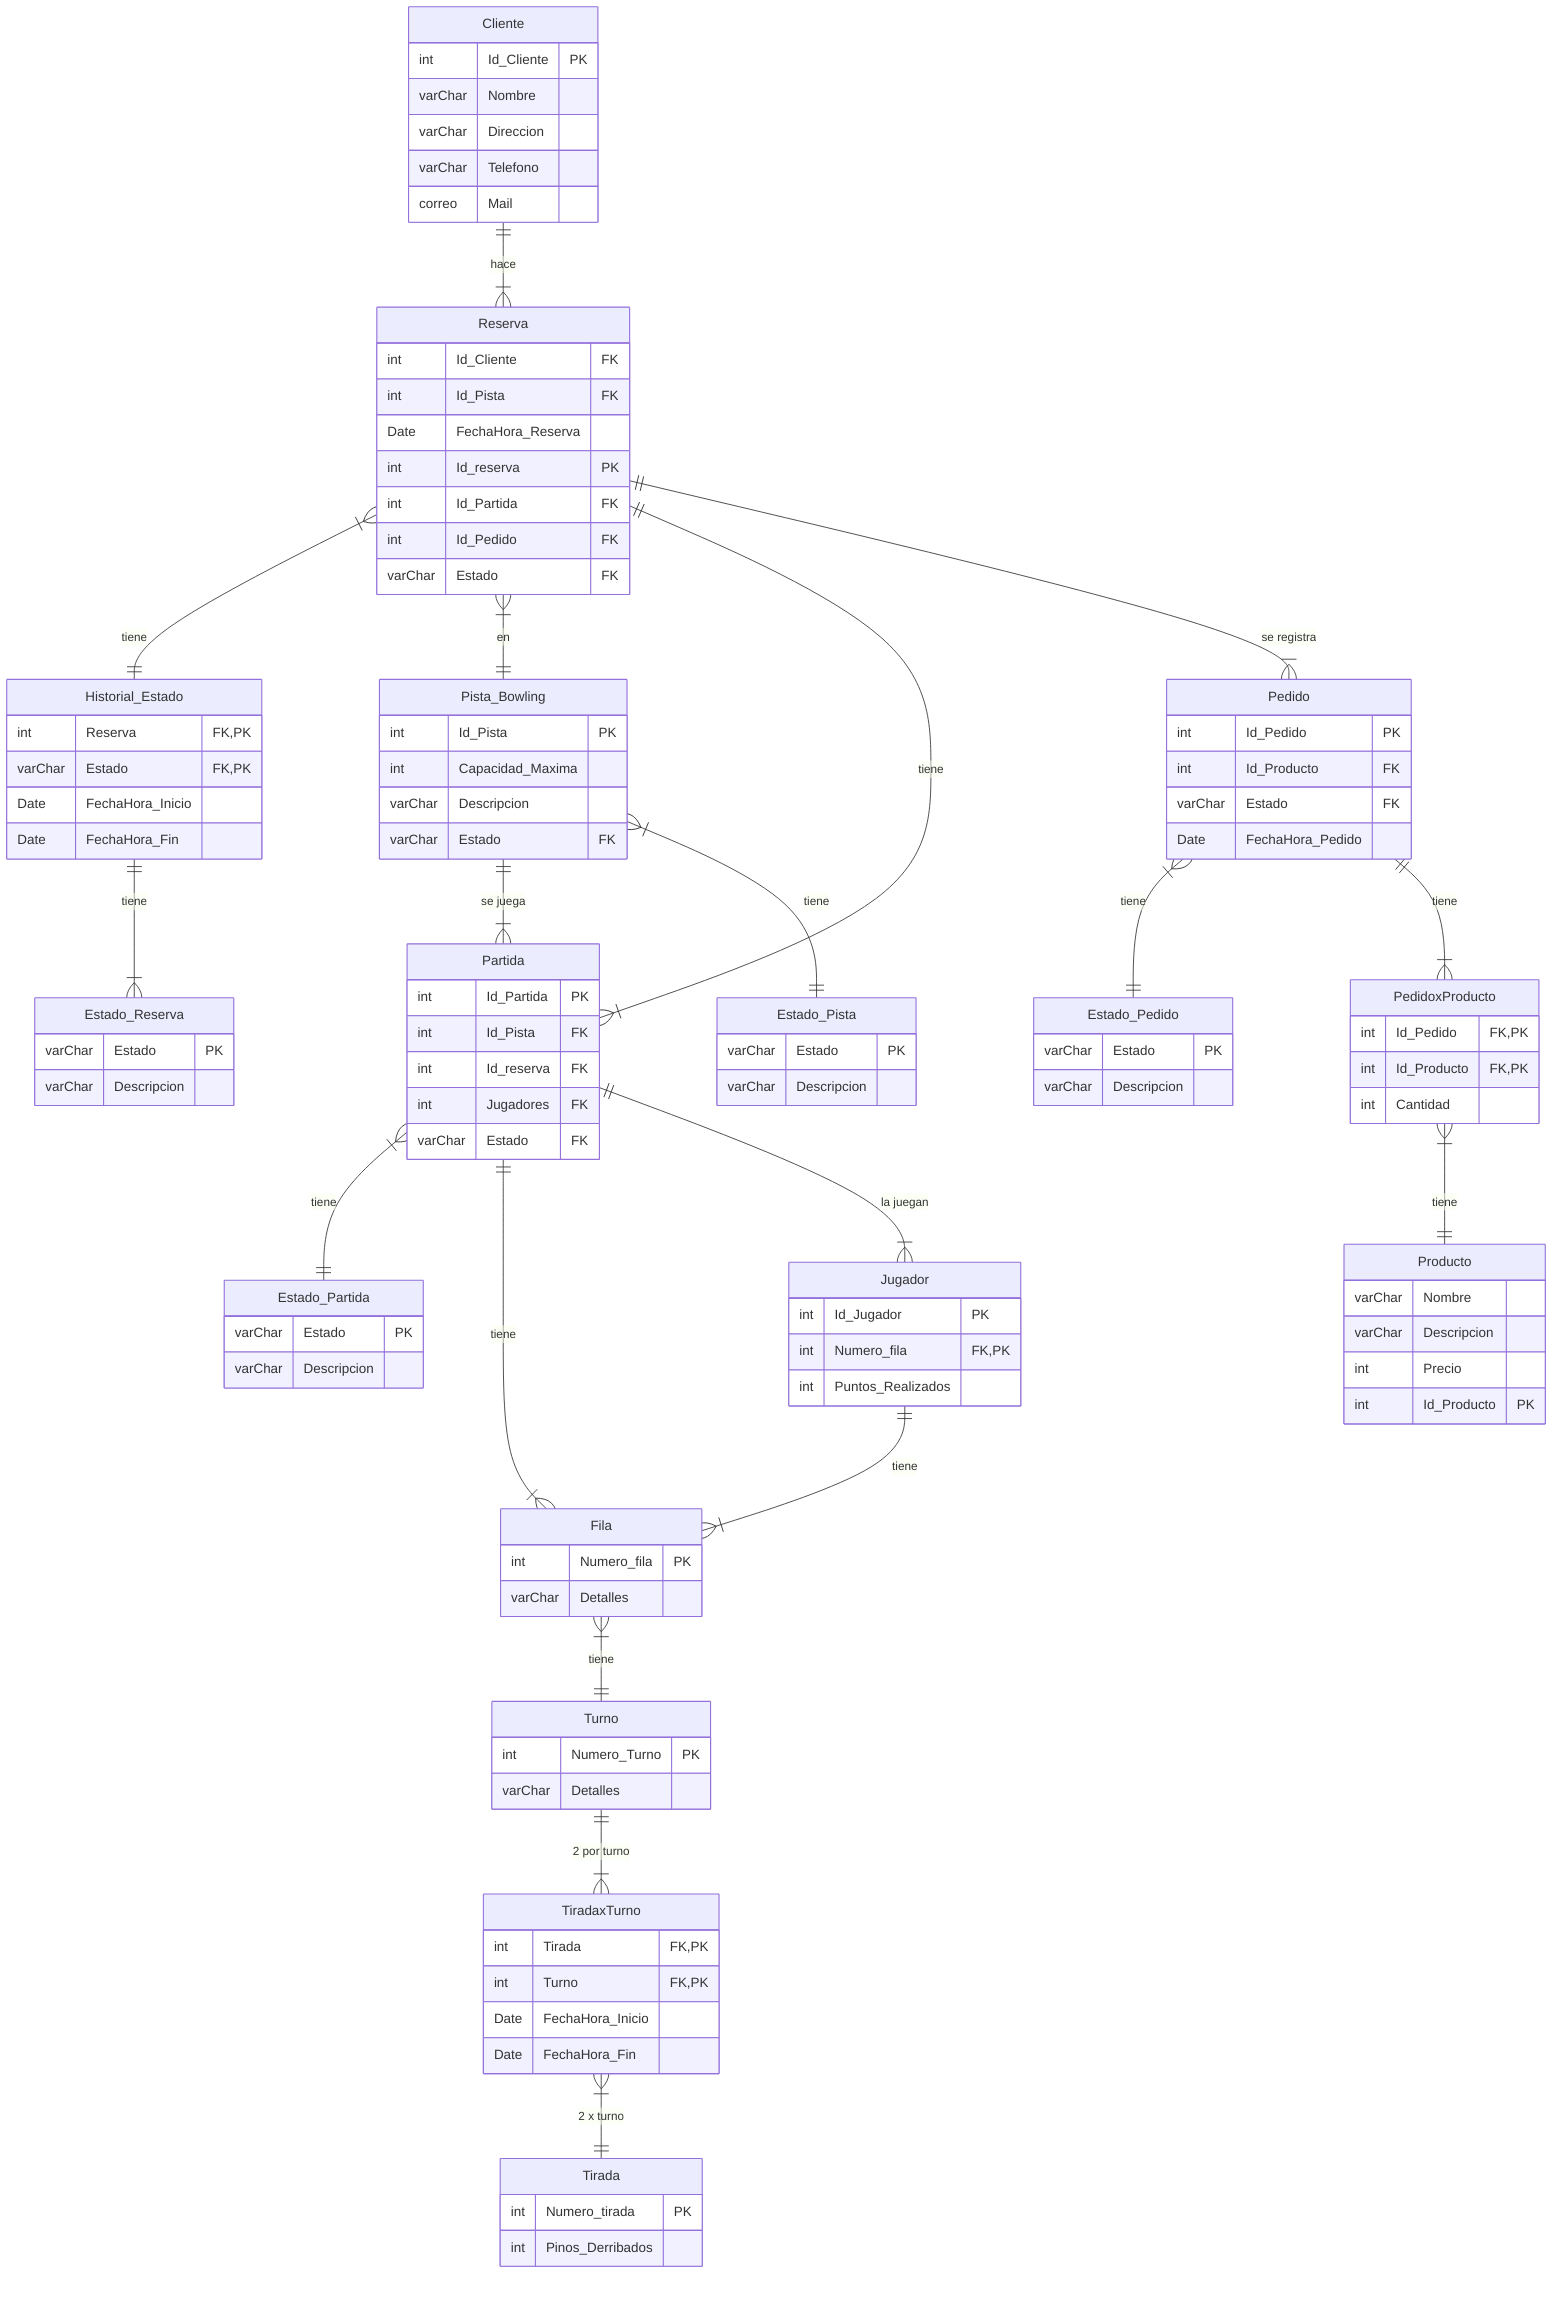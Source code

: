 erDiagram

    Cliente{
        int Id_Cliente PK
        varChar Nombre
        varChar Direccion
        varChar Telefono
        correo Mail
    }

    Reserva{
        int Id_Cliente FK
        int Id_Pista FK
        Date FechaHora_Reserva
        int Id_reserva PK
        int Id_Partida FK
        int Id_Pedido FK
        varChar Estado FK
    }

    

    Estado_Reserva{
        varChar Estado PK
        varChar Descripcion
    }

    PedidoxProducto{
        int Id_Pedido FK, PK
        int Id_Producto FK, PK
        int Cantidad
    }

    Jugador{
        int Id_Jugador PK
        int Numero_fila FK, PK
        int Puntos_Realizados
    }

    Partida{
        int Id_Partida PK
        int Id_Pista FK
        int Id_reserva FK
        int Jugadores FK
        varChar Estado FK
    }

    Estado_Partida{
        varChar Estado PK
        varChar Descripcion
    }

    Fila{
        int Numero_fila PK
        varChar Detalles
    }

    Turno{
        int Numero_Turno PK
        varChar Detalles
        
    }

    TiradaxTurno{
        int Tirada FK, PK
        int Turno FK, PK
        Date FechaHora_Inicio
        Date FechaHora_Fin
    }

    Tirada{
        int Numero_tirada PK
        int Pinos_Derribados
    }

    

    Pista_Bowling{
        int Id_Pista PK
        int Capacidad_Maxima
        varChar Descripcion
        varChar Estado FK
    }

    Estado_Pista{
        varChar Estado PK
        varChar Descripcion

    }

    Pedido{
        int Id_Pedido PK
        int Id_Producto FK
        varChar Estado FK
        Date FechaHora_Pedido
    }

    

    Estado_Pedido{
        varChar Estado PK
        varChar Descripcion
    }

    

    

    Producto{
        varChar Nombre
        varChar Descripcion
        int Precio
        int Id_Producto PK
    }

    Historial_Estado{
        int Reserva FK, PK
        varChar Estado FK, PK
        Date FechaHora_Inicio
        Date FechaHora_Fin
    }




    Cliente||--|{Reserva : hace


    Reserva}|--||Historial_Estado : tiene
    Historial_Estado||--|{Estado_Reserva : tiene

    Reserva}|--||Pista_Bowling : en

    Reserva||--|{Partida : tiene

    Pista_Bowling||--|{Partida : "se juega"

    Pista_Bowling}|--||Estado_Pista : tiene

    

    Partida}|--||Estado_Partida : tiene

    Partida||--|{Fila : tiene

    Fila}|--||Turno : tiene

    Turno||--|{TiradaxTurno : " 2 por turno"

    TiradaxTurno}|--||Tirada : "2 x turno"

    PedidoxProducto}|--||Producto : tiene

   

    Partida||--|{Jugador : " la juegan"

    Jugador||--|{Fila : tiene

    Reserva||--|{Pedido : "se registra"

    

    

    Pedido}|--||Estado_Pedido : tiene

    Pedido||--|{PedidoxProducto : tiene